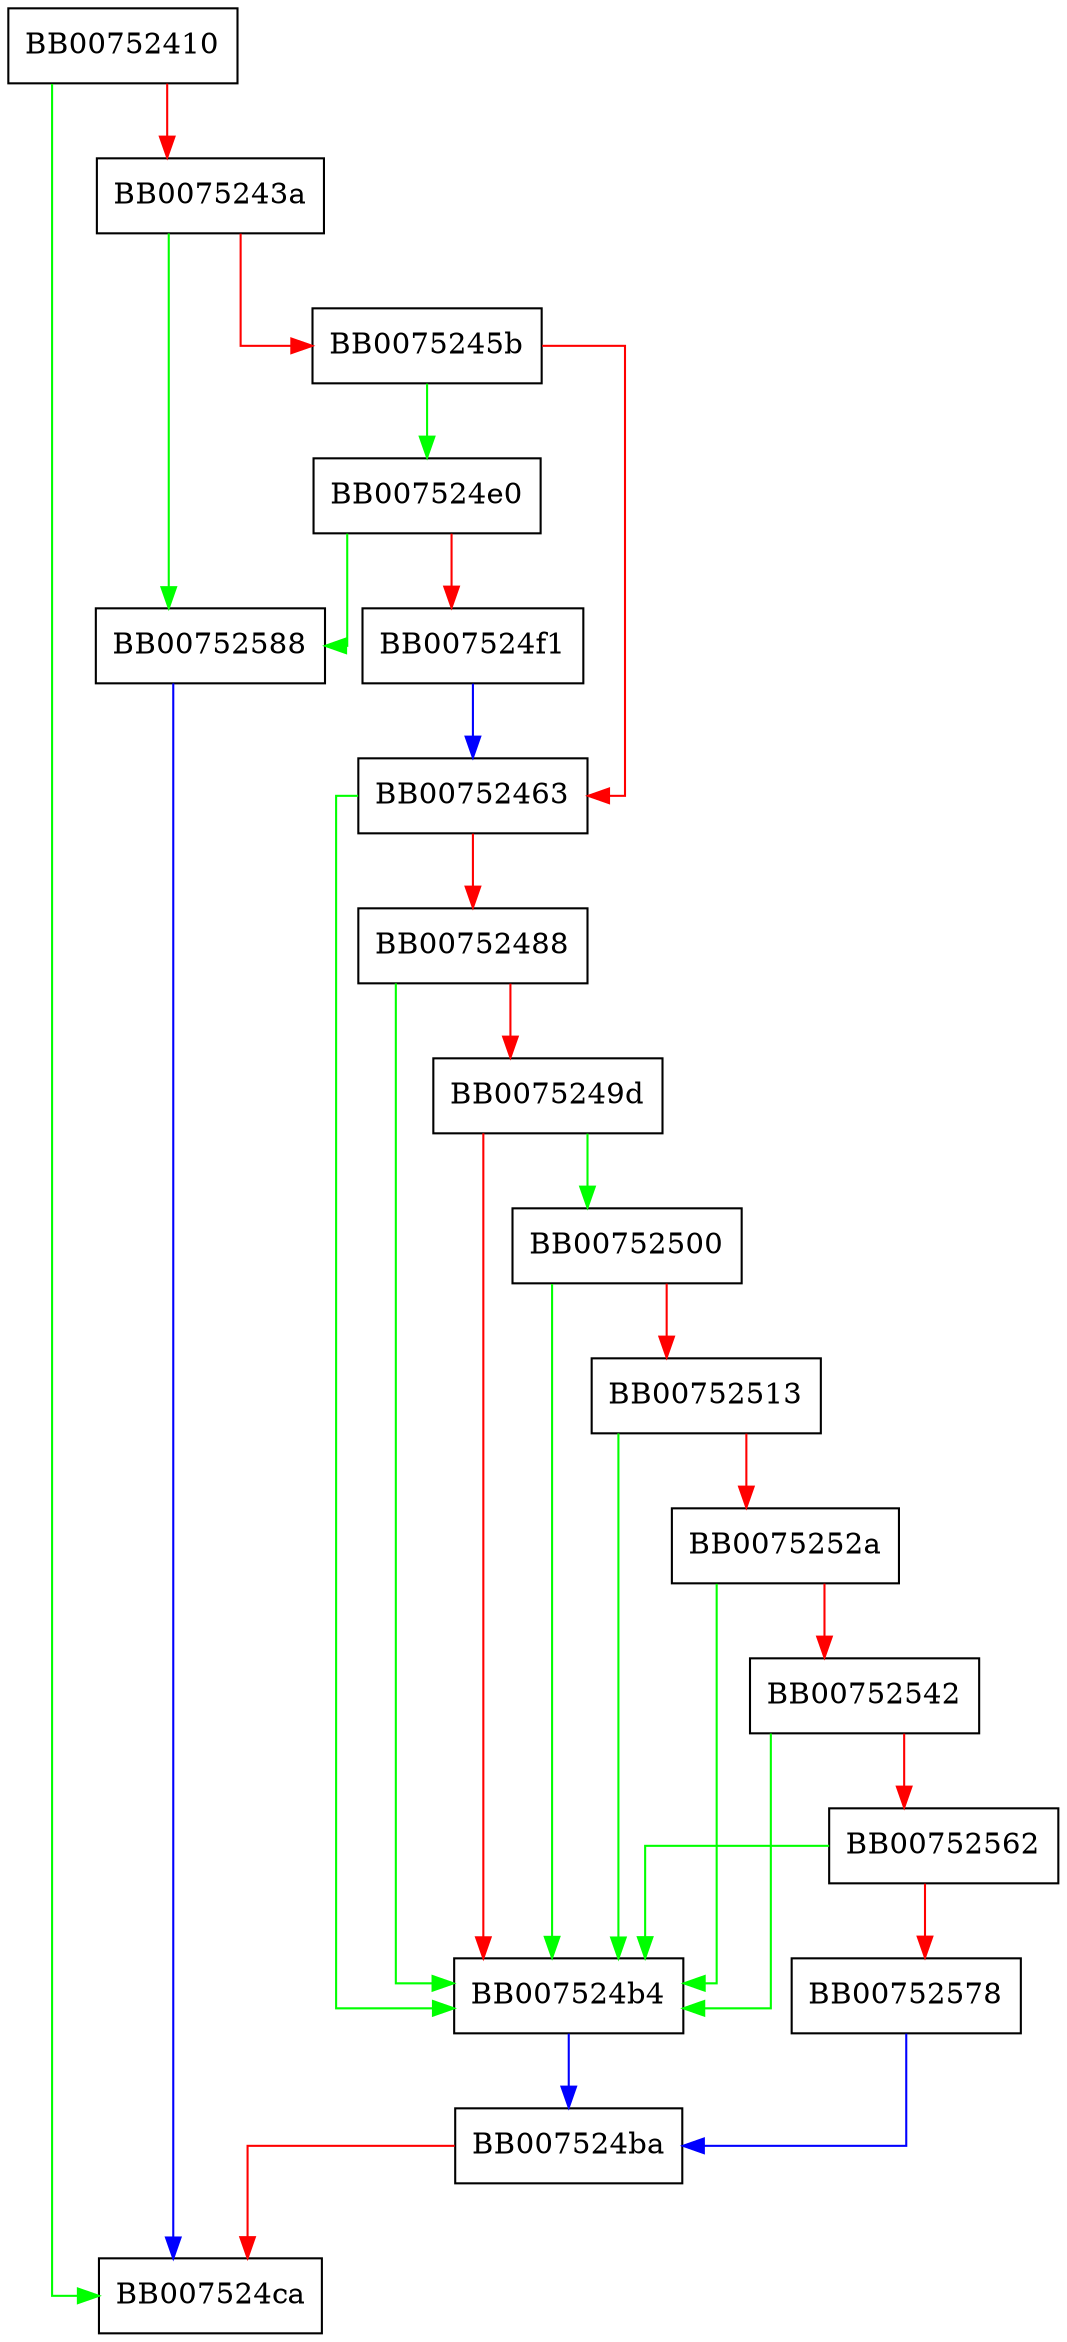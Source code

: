digraph ossl_ec_GF2m_simple_is_on_curve {
  node [shape="box"];
  graph [splines=ortho];
  BB00752410 -> BB007524ca [color="green"];
  BB00752410 -> BB0075243a [color="red"];
  BB0075243a -> BB00752588 [color="green"];
  BB0075243a -> BB0075245b [color="red"];
  BB0075245b -> BB007524e0 [color="green"];
  BB0075245b -> BB00752463 [color="red"];
  BB00752463 -> BB007524b4 [color="green"];
  BB00752463 -> BB00752488 [color="red"];
  BB00752488 -> BB007524b4 [color="green"];
  BB00752488 -> BB0075249d [color="red"];
  BB0075249d -> BB00752500 [color="green"];
  BB0075249d -> BB007524b4 [color="red"];
  BB007524b4 -> BB007524ba [color="blue"];
  BB007524ba -> BB007524ca [color="red"];
  BB007524e0 -> BB00752588 [color="green"];
  BB007524e0 -> BB007524f1 [color="red"];
  BB007524f1 -> BB00752463 [color="blue"];
  BB00752500 -> BB007524b4 [color="green"];
  BB00752500 -> BB00752513 [color="red"];
  BB00752513 -> BB007524b4 [color="green"];
  BB00752513 -> BB0075252a [color="red"];
  BB0075252a -> BB007524b4 [color="green"];
  BB0075252a -> BB00752542 [color="red"];
  BB00752542 -> BB007524b4 [color="green"];
  BB00752542 -> BB00752562 [color="red"];
  BB00752562 -> BB007524b4 [color="green"];
  BB00752562 -> BB00752578 [color="red"];
  BB00752578 -> BB007524ba [color="blue"];
  BB00752588 -> BB007524ca [color="blue"];
}